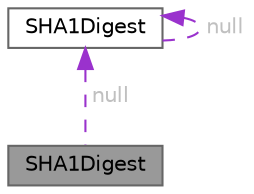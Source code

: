 digraph "SHA1Digest"
{
 // LATEX_PDF_SIZE
  bgcolor="transparent";
  edge [fontname=Helvetica,fontsize=10,labelfontname=Helvetica,labelfontsize=10];
  node [fontname=Helvetica,fontsize=10,shape=box,height=0.2,width=0.4];
  Node1 [id="Node000001",label="SHA1Digest",height=0.2,width=0.4,color="gray40", fillcolor="grey60", style="filled", fontcolor="black",tooltip="The SHA1 message digest."];
  Node2 -> Node1 [id="edge1_Node000001_Node000002",dir="back",color="darkorchid3",style="dashed",tooltip=" ",label=" null",fontcolor="grey" ];
  Node2 [id="Node000002",label="SHA1Digest",height=0.2,width=0.4,color="gray40", fillcolor="white", style="filled",URL="$classFoam_1_1SHA1Digest.html",tooltip="The SHA1 message digest."];
  Node2 -> Node2 [id="edge2_Node000002_Node000002",dir="back",color="darkorchid3",style="dashed",tooltip=" ",label=" null",fontcolor="grey" ];
}
